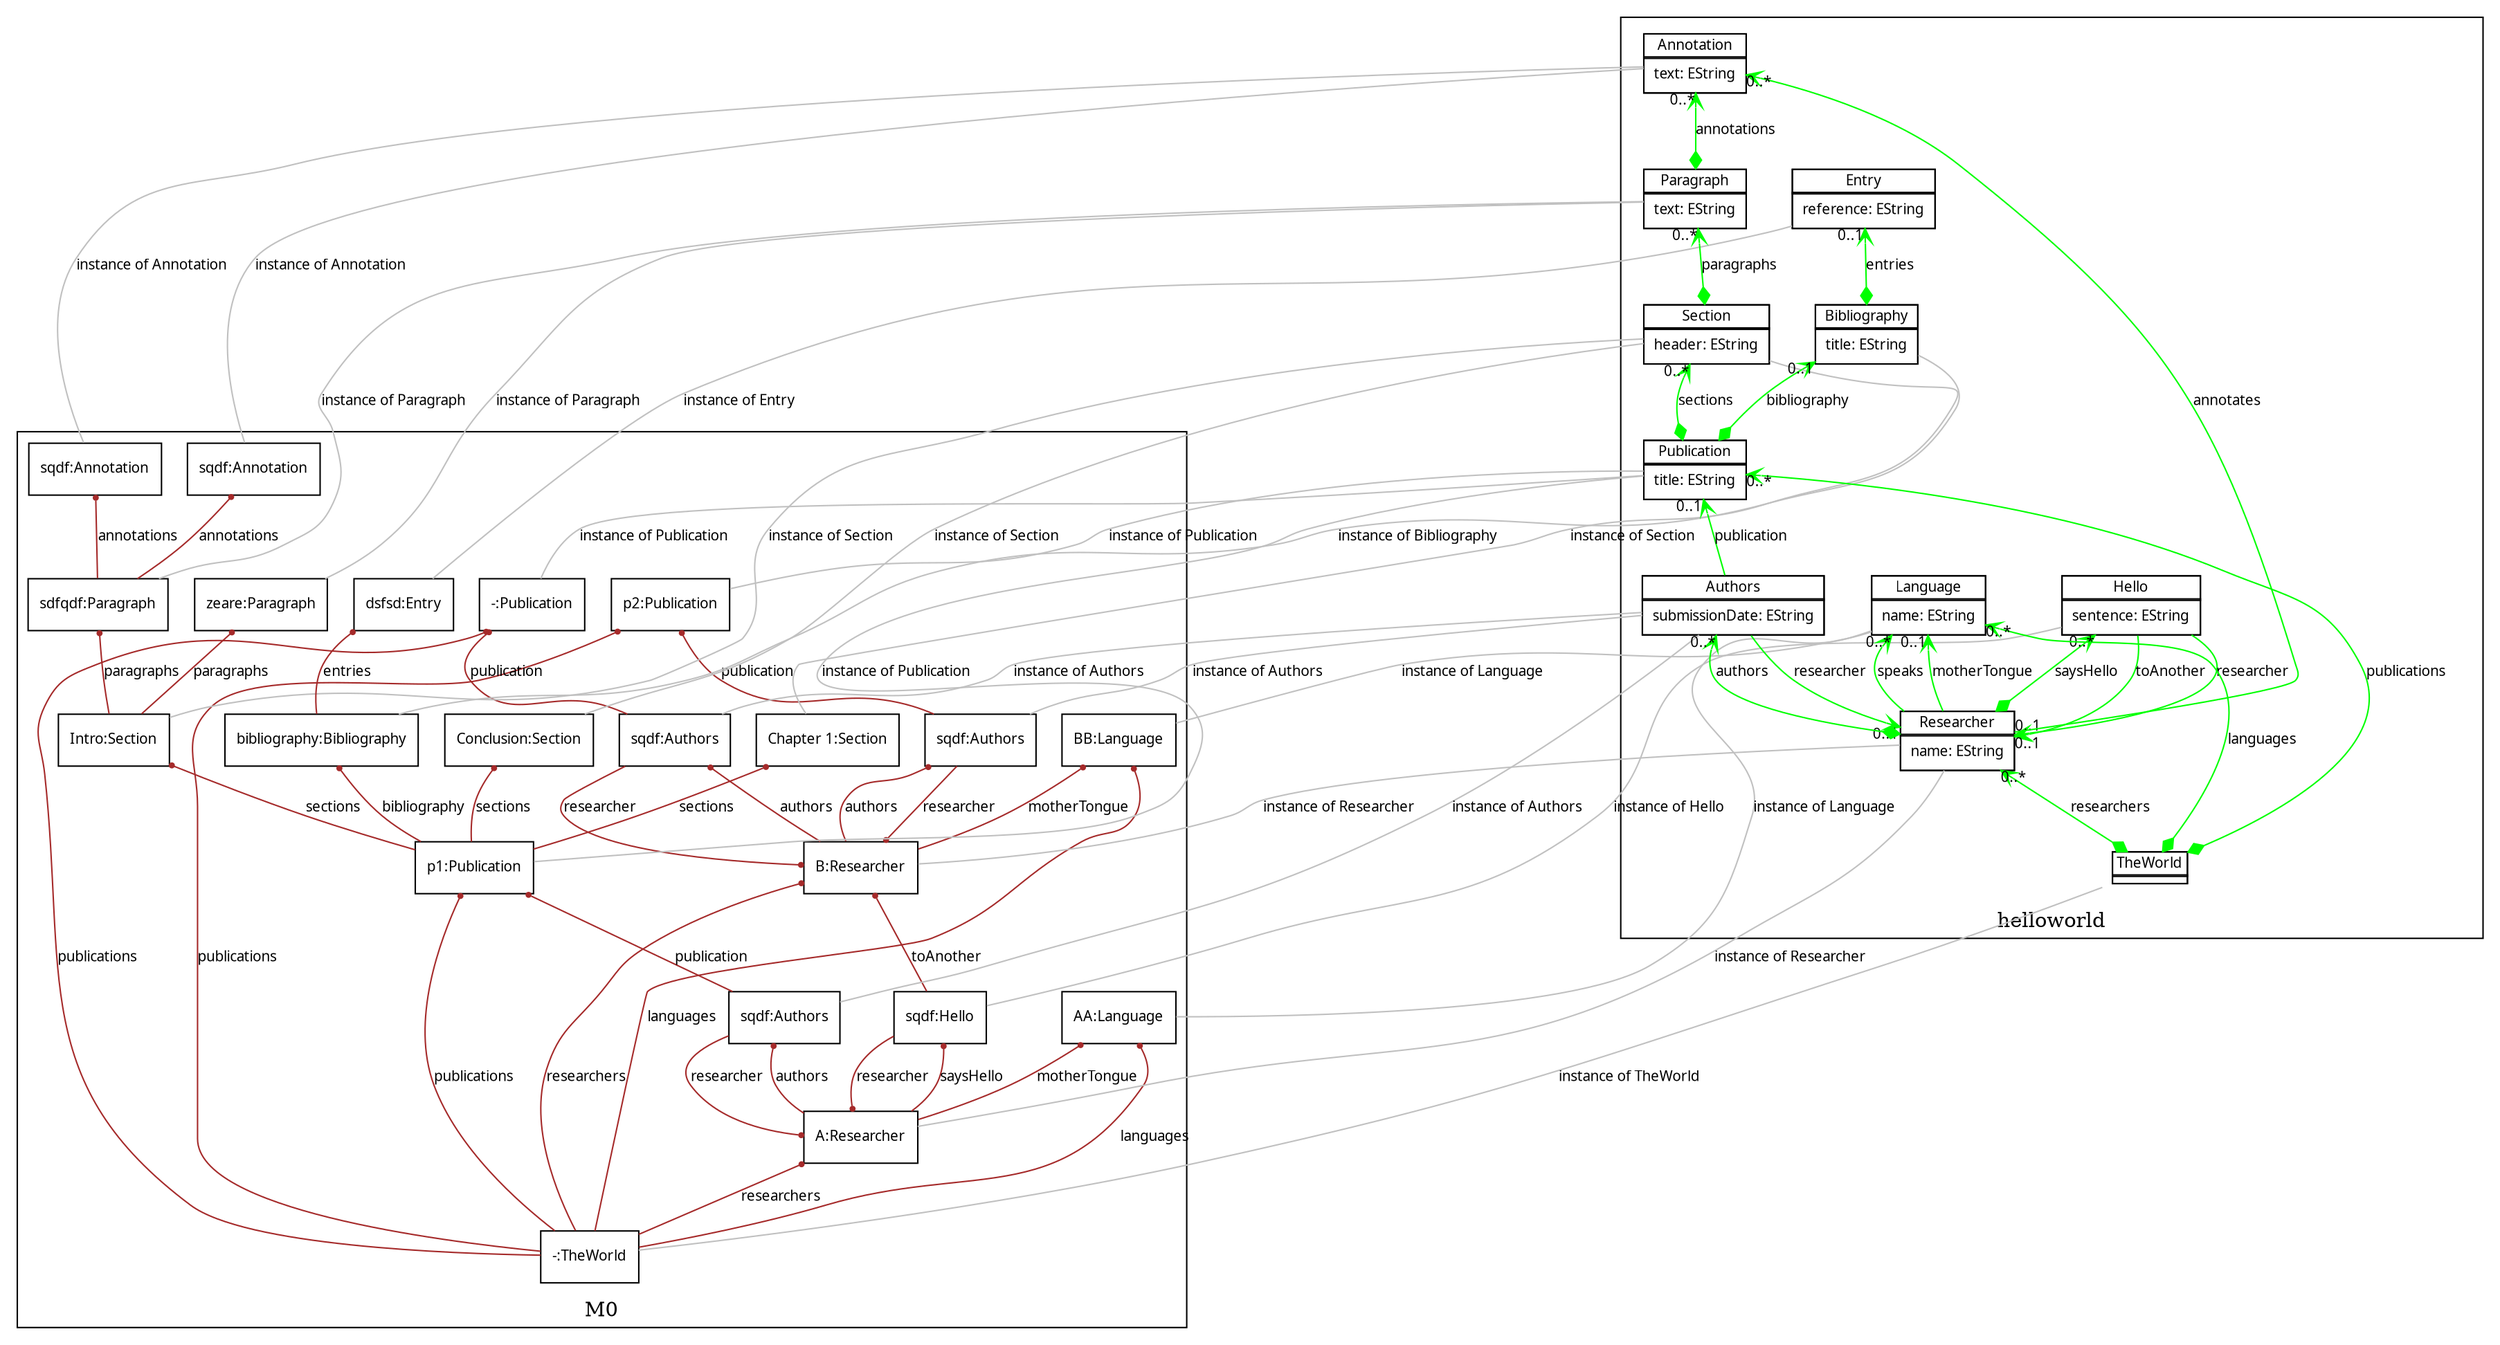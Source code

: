 digraph G { rankdir=BT  overlap = "scale" labelfloat = "true" node [fontname="Verdana", fontsize=10, shape=none] edge [fontname="Verdana", fontsize=10];
subgraph cluster_1 /*start subgraph 3*/{ node [fontname="Verdana",fontsize=10, shape="box" ] label="M0";
id27340871 [  label= "-:TheWorld" ]
id24607218 [  label= "AA:Language" ]
id21422433 [  label= "BB:Language" ]
id7789106 [  label= "A:Researcher" ]
id20590781 [  label= "sqdf:Hello" ]
id31249832 [  label= "B:Researcher" ]
id31382016 [  label= "sqdf:Authors" ]
id32990827 [  label= "p2:Publication" ]
id28984658 [  label= "sqdf:Authors" ]
id23407096 [  label= "-:Publication" ]
id22402100 [  label= "sqdf:Authors" ]
id21958580 [  label= "p1:Publication" ]
id29780444 [  label= "Intro:Section" ]
id32012512 [  label= "zeare:Paragraph" ]
id29071365 [  label= "sdfqdf:Paragraph" ]
id16360298 [  label= "sqdf:Annotation" ]
id18220833 [  label= "sqdf:Annotation" ]
id19807859 [  label= "Conclusion:Section" ]
id17181464 [  label= "Chapter 1:Section" ]
id21987351 [  label= "bibliography:Bibliography" ]
id23743290 [  label= "dsfsd:Entry" ]
}/*end subgraph*/
subgraph cluster_2 /*start subgraph 2*/{ label="ecore";
}/*end subgraph*/
subgraph cluster_15373792 /*start subgraph 1*/{ 
label="helloworld";
id10876227[label=<<TABLE  cellspacing="-1" cellpadding="0" border="0" > <!-- top  --> <TR><TD port="pid10876227"><TABLE bgcolor=".0 .0 1.0" cellspacing="-1" border="1" ><TR><TD>Language</TD></TR>
<TR><TD><TABLE border="0">
<!-- attr 4  --><TR><TD port="pLanguage_name" align="left">name: EString</TD></TR></TABLE></TD></TR>
</TABLE>
</TD></TR></TABLE>>];

id24653571[label=<<TABLE  cellspacing="-1" cellpadding="0" border="0" > <!-- top  --> <TR><TD port="pid24653571"><TABLE bgcolor=".0 .0 1.0" cellspacing="-1" border="1" ><TR><TD>Hello</TD></TR>
<TR><TD><TABLE border="0">
<!-- attr 4  --><TR><TD port="pHello_sentence" align="left">sentence: EString</TD></TR></TABLE></TD></TR>
</TABLE>
</TD></TR></TABLE>>];

id9223024[label=<<TABLE  cellspacing="-1" cellpadding="0" border="0" > <!-- top  --> <TR><TD port="pid9223024"><TABLE bgcolor=".0 .0 1.0" cellspacing="-1" border="1" ><TR><TD>Annotation</TD></TR>
<TR><TD><TABLE border="0">
<!-- attr 4  --><TR><TD port="pAnnotation_text" align="left">text: EString</TD></TR></TABLE></TD></TR>
</TABLE>
</TD></TR></TABLE>>];

id27724273[label=<<TABLE  cellspacing="-1" cellpadding="0" border="0" > <!-- top  --> <TR><TD port="pid27724273"><TABLE bgcolor=".0 .0 1.0" cellspacing="-1" border="1" ><TR><TD>Paragraph</TD></TR>
<TR><TD><TABLE border="0">
<!-- attr 4  --><TR><TD port="pParagraph_text" align="left">text: EString</TD></TR></TABLE></TD></TR>
</TABLE>
</TD></TR></TABLE>>];

id29423418[label=<<TABLE  cellspacing="-1" cellpadding="0" border="0" > <!-- top  --> <TR><TD port="pid29423418"><TABLE bgcolor=".0 .0 1.0" cellspacing="-1" border="1" ><TR><TD>Section</TD></TR>
<TR><TD><TABLE border="0">
<!-- attr 4  --><TR><TD port="pSection_header" align="left">header: EString</TD></TR></TABLE></TD></TR>
</TABLE>
</TD></TR></TABLE>>];

id4680221[label=<<TABLE  cellspacing="-1" cellpadding="0" border="0" > <!-- top  --> <TR><TD port="pid4680221"><TABLE bgcolor=".0 .0 1.0" cellspacing="-1" border="1" ><TR><TD>Entry</TD></TR>
<TR><TD><TABLE border="0">
<!-- attr 4  --><TR><TD port="pEntry_reference" align="left">reference: EString</TD></TR></TABLE></TD></TR>
</TABLE>
</TD></TR></TABLE>>];

id23450647[label=<<TABLE  cellspacing="-1" cellpadding="0" border="0" > <!-- top  --> <TR><TD port="pid23450647"><TABLE bgcolor=".0 .0 1.0" cellspacing="-1" border="1" ><TR><TD>Bibliography</TD></TR>
<TR><TD><TABLE border="0">
<!-- attr 4  --><TR><TD port="pBibliography_title" align="left">title: EString</TD></TR></TABLE></TD></TR>
</TABLE>
</TD></TR></TABLE>>];

id22451895[label=<<TABLE  cellspacing="-1" cellpadding="0" border="0" > <!-- top  --> <TR><TD port="pid22451895"><TABLE bgcolor=".0 .0 1.0" cellspacing="-1" border="1" ><TR><TD>Publication</TD></TR>
<TR><TD><TABLE border="0">
<!-- attr 4  --><TR><TD port="pPublication_title" align="left">title: EString</TD></TR></TABLE></TD></TR>
</TABLE>
</TD></TR></TABLE>>];

id25016139[label=<<TABLE  cellspacing="-1" cellpadding="0" border="0" > <!-- top  --> <TR><TD port="pid25016139"><TABLE bgcolor=".0 .0 1.0" cellspacing="-1" border="1" ><TR><TD>Authors</TD></TR>
<TR><TD><TABLE border="0">
<!-- attr 4  --><TR><TD port="pAuthors_submissionDate" align="left">submissionDate: EString</TD></TR></TABLE></TD></TR>
</TABLE>
</TD></TR></TABLE>>];

id25767724[label=<<TABLE  cellspacing="-1" cellpadding="0" border="0" > <!-- top  --> <TR><TD port="pid25767724"><TABLE bgcolor=".0 .0 1.0" cellspacing="-1" border="1" ><TR><TD>Researcher</TD></TR>
<TR><TD><TABLE border="0">
<!-- attr 4  --><TR><TD port="pResearcher_name" align="left">name: EString</TD></TR></TABLE></TD></TR>
</TABLE>
</TD></TR></TABLE>>];

id7714952[label=<<TABLE  cellspacing="-1" cellpadding="0" border="0" > <!-- top  --> <TR><TD port="pid7714952"><TABLE bgcolor=".0 .0 1.0" cellspacing="-1" border="1" ><TR><TD>TheWorld</TD></TR>
<TR><TD></TD></TR></TABLE>
</TD></TR></TABLE>>];

}/*end subgraph*/
/*ecoreEdges*/

id7714952:pid7714952 -> id10876227:pid10876227 [color=green,dir=both,arrowtail=diamond,arrowhead=vee,headlabel="0..*",label="languages"];
id24653571:pid24653571 -> id25767724:pid25767724 [color=green,arrowhead=vee,headlabel="0..1",label="toAnother"];
id24653571:pid24653571 -> id25767724:pid25767724 [color=green,arrowhead=vee,headlabel="0..1",label="researcher"];
id25767724:pid25767724 -> id24653571:pid24653571 [color=green,dir=both,arrowtail=diamond,arrowhead=vee,headlabel="0..*",label="saysHello"];
id25767724:pid25767724 -> id10876227:pid10876227 [color=green,arrowhead=vee,headlabel="0..1",label="motherTongue"];
id25767724:pid25767724 -> id10876227:pid10876227 [color=green,arrowhead=vee,headlabel="0..*",label="speaks"];
id27724273:pid27724273 -> id9223024:pid9223024 [color=green,dir=both,arrowtail=diamond,arrowhead=vee,headlabel="0..*",label="annotations"];
id29423418:pid29423418 -> id27724273:pid27724273 [color=green,dir=both,arrowtail=diamond,arrowhead=vee,headlabel="0..*",label="paragraphs"];
id22451895:pid22451895 -> id29423418:pid29423418 [color=green,dir=both,arrowtail=diamond,arrowhead=vee,headlabel="0..*",label="sections"];
id23450647:pid23450647 -> id4680221:pid4680221 [color=green,dir=both,arrowtail=diamond,arrowhead=vee,headlabel="0..1",label="entries"];
id22451895:pid22451895 -> id23450647:pid23450647 [color=green,dir=both,arrowtail=diamond,arrowhead=vee,headlabel="0..1",label="bibliography"];
id25016139:pid25016139 -> id22451895:pid22451895 [color=green,arrowhead=vee,headlabel="0..1",label="publication"];
id25016139:pid25016139 -> id25767724:pid25767724 [color=green,arrowhead=vee,headlabel="0..1",label="researcher"];
id25767724:pid25767724 -> id25016139:pid25016139 [color=green,dir=both,arrowtail=diamond,arrowhead=vee,headlabel="0..*",label="authors"];
id25767724:pid25767724 -> id9223024:pid9223024 [color=green,arrowhead=vee,headlabel="0..*",label="annotates"];
id7714952:pid7714952 -> id25767724:pid25767724 [color=green,dir=both,arrowtail=diamond,arrowhead=vee,headlabel="0..*",label="researchers"];
id7714952:pid7714952 -> id22451895:pid22451895 [color=green,dir=both,arrowtail=diamond,arrowhead=vee,headlabel="0..*",label="publications"];
/*m0edges*/

id27340871 -> id24607218 [color=brown,arrowhead=dot,arrowsize=0.4 ,label="languages"];
id27340871 -> id21422433 [color=brown,arrowhead=dot,arrowsize=0.4 ,label="languages"];
id27340871 -> id7789106 [color=brown,arrowhead=dot,arrowsize=0.4 ,label="researchers"];
id7789106 -> id20590781 [color=brown,arrowhead=dot,arrowsize=0.4 ,label="saysHello"];
id20590781 -> id31249832 [color=brown,arrowhead=dot,arrowsize=0.4 ,label="toAnother"];
id31249832 -> id21422433 [color=brown,arrowhead=dot,arrowsize=0.4 ,label="motherTongue"];
id31249832 -> id31382016 [color=brown,arrowhead=dot,arrowsize=0.4 ,label="authors"];
id31382016 -> id32990827 [color=brown,arrowhead=dot,arrowsize=0.4 ,label="publication"];
id31382016 -> id31249832 [color=brown,arrowhead=dot,arrowsize=0.4 ,label="researcher"];
id31249832 -> id28984658 [color=brown,arrowhead=dot,arrowsize=0.4 ,label="authors"];
id28984658 -> id23407096 [color=brown,arrowhead=dot,arrowsize=0.4 ,label="publication"];
id28984658 -> id31249832 [color=brown,arrowhead=dot,arrowsize=0.4 ,label="researcher"];
id20590781 -> id7789106 [color=brown,arrowhead=dot,arrowsize=0.4 ,label="researcher"];
id7789106 -> id24607218 [color=brown,arrowhead=dot,arrowsize=0.4 ,label="motherTongue"];
id7789106 -> id22402100 [color=brown,arrowhead=dot,arrowsize=0.4 ,label="authors"];
id22402100 -> id21958580 [color=brown,arrowhead=dot,arrowsize=0.4 ,label="publication"];
id21958580 -> id29780444 [color=brown,arrowhead=dot,arrowsize=0.4 ,label="sections"];
id29780444 -> id32012512 [color=brown,arrowhead=dot,arrowsize=0.4 ,label="paragraphs"];
id29780444 -> id29071365 [color=brown,arrowhead=dot,arrowsize=0.4 ,label="paragraphs"];
id29071365 -> id16360298 [color=brown,arrowhead=dot,arrowsize=0.4 ,label="annotations"];
id29071365 -> id18220833 [color=brown,arrowhead=dot,arrowsize=0.4 ,label="annotations"];
id21958580 -> id19807859 [color=brown,arrowhead=dot,arrowsize=0.4 ,label="sections"];
id21958580 -> id17181464 [color=brown,arrowhead=dot,arrowsize=0.4 ,label="sections"];
id21958580 -> id21987351 [color=brown,arrowhead=dot,arrowsize=0.4 ,label="bibliography"];
id21987351 -> id23743290 [color=brown,arrowhead=dot,arrowsize=0.4 ,label="entries"];
id22402100 -> id7789106 [color=brown,arrowhead=dot,arrowsize=0.4 ,label="researcher"];
id27340871 -> id31249832 [color=brown,arrowhead=dot,arrowsize=0.4 ,label="researchers"];
id27340871 -> id21958580 [color=brown,arrowhead=dot,arrowsize=0.4 ,label="publications"];
id27340871 -> id32990827 [color=brown,arrowhead=dot,arrowsize=0.4 ,label="publications"];
id27340871 -> id23407096 [color=brown,arrowhead=dot,arrowsize=0.4 ,label="publications"];
/*edges*/

id21422433 -> id10876227:pid10876227  [color=gray,arrowhead=none ,label="instance of Language   "];
id31382016 -> id25016139:pid25016139  [color=gray,arrowhead=none ,label="instance of Authors   "];
id32990827 -> id22451895:pid22451895  [color=gray,arrowhead=none ,label="instance of Publication   "];
id24607218 -> id10876227:pid10876227  [color=gray,arrowhead=none ,label="instance of Language   "];
id16360298 -> id9223024:pid9223024  [color=gray,arrowhead=none ,label="instance of Annotation   "];
id22402100 -> id25016139:pid25016139  [color=gray,arrowhead=none ,label="instance of Authors   "];
id17181464 -> id29423418:pid29423418  [color=gray,arrowhead=none ,label="instance of Section   "];
id23743290 -> id4680221:pid4680221  [color=gray,arrowhead=none ,label="instance of Entry   "];
id31249832 -> id25767724:pid25767724  [color=gray,arrowhead=none ,label="instance of Researcher   "];
id32012512 -> id27724273:pid27724273  [color=gray,arrowhead=none ,label="instance of Paragraph   "];
id19807859 -> id29423418:pid29423418  [color=gray,arrowhead=none ,label="instance of Section   "];
id21958580 -> id22451895:pid22451895  [color=gray,arrowhead=none ,label="instance of Publication   "];
id29780444 -> id29423418:pid29423418  [color=gray,arrowhead=none ,label="instance of Section   "];
id7789106 -> id25767724:pid25767724  [color=gray,arrowhead=none ,label="instance of Researcher   "];
id23407096 -> id22451895:pid22451895  [color=gray,arrowhead=none ,label="instance of Publication   "];
id18220833 -> id9223024:pid9223024  [color=gray,arrowhead=none ,label="instance of Annotation   "];
id29071365 -> id27724273:pid27724273  [color=gray,arrowhead=none ,label="instance of Paragraph   "];
id20590781 -> id24653571:pid24653571  [color=gray,arrowhead=none ,label="instance of Hello   "];
id21987351 -> id23450647:pid23450647  [color=gray,arrowhead=none ,label="instance of Bibliography   "];
id27340871 -> id7714952  [color=gray,arrowhead=none ,label="instance of TheWorld   "];
id28984658 -> id25016139:pid25016139  [color=gray,arrowhead=none ,label="instance of Authors   "];
}/*end graph*/
